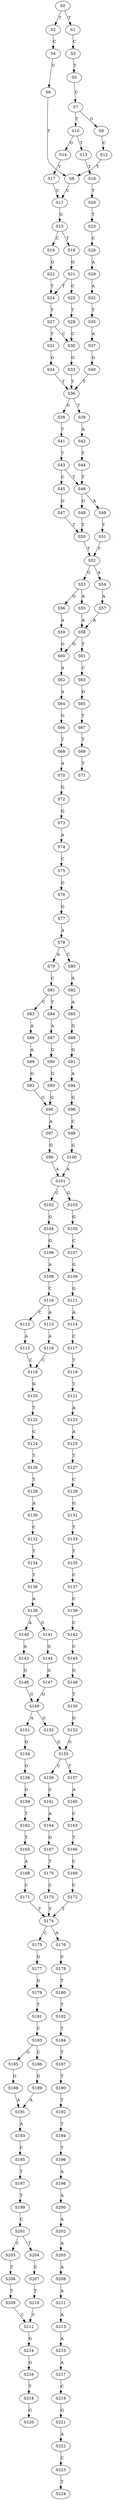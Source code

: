 strict digraph  {
	S0 -> S1 [ label = T ];
	S0 -> S2 [ label = T ];
	S1 -> S3 [ label = C ];
	S2 -> S4 [ label = C ];
	S3 -> S5 [ label = T ];
	S4 -> S6 [ label = C ];
	S5 -> S7 [ label = C ];
	S6 -> S8 [ label = T ];
	S7 -> S9 [ label = G ];
	S7 -> S10 [ label = T ];
	S8 -> S11 [ label = C ];
	S9 -> S12 [ label = C ];
	S10 -> S13 [ label = T ];
	S10 -> S14 [ label = G ];
	S11 -> S15 [ label = G ];
	S12 -> S8 [ label = T ];
	S13 -> S16 [ label = T ];
	S14 -> S17 [ label = T ];
	S15 -> S18 [ label = T ];
	S15 -> S19 [ label = C ];
	S16 -> S20 [ label = T ];
	S17 -> S11 [ label = C ];
	S18 -> S21 [ label = G ];
	S19 -> S22 [ label = G ];
	S20 -> S23 [ label = T ];
	S21 -> S24 [ label = T ];
	S21 -> S25 [ label = C ];
	S22 -> S24 [ label = T ];
	S23 -> S26 [ label = C ];
	S24 -> S27 [ label = T ];
	S25 -> S28 [ label = T ];
	S26 -> S29 [ label = A ];
	S27 -> S30 [ label = C ];
	S27 -> S31 [ label = T ];
	S28 -> S30 [ label = C ];
	S29 -> S32 [ label = A ];
	S30 -> S33 [ label = G ];
	S31 -> S34 [ label = G ];
	S32 -> S35 [ label = T ];
	S33 -> S36 [ label = T ];
	S34 -> S36 [ label = T ];
	S35 -> S37 [ label = A ];
	S36 -> S38 [ label = G ];
	S36 -> S39 [ label = T ];
	S37 -> S40 [ label = G ];
	S38 -> S41 [ label = T ];
	S39 -> S42 [ label = A ];
	S40 -> S36 [ label = T ];
	S41 -> S43 [ label = T ];
	S42 -> S44 [ label = T ];
	S43 -> S45 [ label = C ];
	S43 -> S46 [ label = T ];
	S44 -> S46 [ label = T ];
	S45 -> S47 [ label = G ];
	S46 -> S48 [ label = G ];
	S46 -> S49 [ label = A ];
	S47 -> S50 [ label = T ];
	S48 -> S50 [ label = T ];
	S49 -> S51 [ label = T ];
	S50 -> S52 [ label = T ];
	S51 -> S52 [ label = T ];
	S52 -> S53 [ label = G ];
	S52 -> S54 [ label = A ];
	S53 -> S55 [ label = A ];
	S53 -> S56 [ label = G ];
	S54 -> S57 [ label = A ];
	S55 -> S58 [ label = A ];
	S56 -> S59 [ label = A ];
	S57 -> S58 [ label = A ];
	S58 -> S60 [ label = G ];
	S58 -> S61 [ label = T ];
	S59 -> S60 [ label = G ];
	S60 -> S62 [ label = A ];
	S61 -> S63 [ label = C ];
	S62 -> S64 [ label = A ];
	S63 -> S65 [ label = G ];
	S64 -> S66 [ label = G ];
	S65 -> S67 [ label = T ];
	S66 -> S68 [ label = T ];
	S67 -> S69 [ label = T ];
	S68 -> S70 [ label = A ];
	S69 -> S71 [ label = T ];
	S70 -> S72 [ label = G ];
	S72 -> S73 [ label = G ];
	S73 -> S74 [ label = A ];
	S74 -> S75 [ label = C ];
	S75 -> S76 [ label = G ];
	S76 -> S77 [ label = G ];
	S77 -> S78 [ label = A ];
	S78 -> S79 [ label = A ];
	S78 -> S80 [ label = C ];
	S79 -> S81 [ label = C ];
	S80 -> S82 [ label = A ];
	S81 -> S83 [ label = C ];
	S81 -> S84 [ label = T ];
	S82 -> S85 [ label = A ];
	S83 -> S86 [ label = A ];
	S84 -> S87 [ label = A ];
	S85 -> S88 [ label = G ];
	S86 -> S89 [ label = A ];
	S87 -> S90 [ label = G ];
	S88 -> S91 [ label = G ];
	S89 -> S92 [ label = G ];
	S90 -> S93 [ label = G ];
	S91 -> S94 [ label = A ];
	S92 -> S95 [ label = G ];
	S93 -> S95 [ label = G ];
	S94 -> S96 [ label = G ];
	S95 -> S97 [ label = A ];
	S96 -> S98 [ label = C ];
	S97 -> S99 [ label = G ];
	S98 -> S100 [ label = G ];
	S99 -> S101 [ label = A ];
	S100 -> S101 [ label = A ];
	S101 -> S102 [ label = C ];
	S101 -> S103 [ label = G ];
	S102 -> S104 [ label = G ];
	S103 -> S105 [ label = G ];
	S104 -> S106 [ label = G ];
	S105 -> S107 [ label = C ];
	S106 -> S108 [ label = A ];
	S107 -> S109 [ label = G ];
	S108 -> S110 [ label = C ];
	S109 -> S111 [ label = G ];
	S110 -> S112 [ label = C ];
	S110 -> S113 [ label = A ];
	S111 -> S114 [ label = A ];
	S112 -> S115 [ label = A ];
	S113 -> S116 [ label = A ];
	S114 -> S117 [ label = C ];
	S115 -> S118 [ label = C ];
	S116 -> S118 [ label = C ];
	S117 -> S119 [ label = T ];
	S118 -> S120 [ label = G ];
	S119 -> S121 [ label = T ];
	S120 -> S122 [ label = T ];
	S121 -> S123 [ label = A ];
	S122 -> S124 [ label = C ];
	S123 -> S125 [ label = A ];
	S124 -> S126 [ label = T ];
	S125 -> S127 [ label = T ];
	S126 -> S128 [ label = T ];
	S127 -> S129 [ label = C ];
	S128 -> S130 [ label = A ];
	S129 -> S131 [ label = G ];
	S130 -> S132 [ label = C ];
	S131 -> S133 [ label = T ];
	S132 -> S134 [ label = T ];
	S133 -> S135 [ label = T ];
	S134 -> S136 [ label = T ];
	S135 -> S137 [ label = C ];
	S136 -> S138 [ label = A ];
	S137 -> S139 [ label = C ];
	S138 -> S140 [ label = A ];
	S138 -> S141 [ label = G ];
	S139 -> S142 [ label = C ];
	S140 -> S143 [ label = A ];
	S141 -> S144 [ label = G ];
	S142 -> S145 [ label = C ];
	S143 -> S146 [ label = G ];
	S144 -> S147 [ label = G ];
	S145 -> S148 [ label = G ];
	S146 -> S149 [ label = G ];
	S147 -> S149 [ label = G ];
	S148 -> S150 [ label = T ];
	S149 -> S151 [ label = A ];
	S149 -> S152 [ label = G ];
	S150 -> S153 [ label = G ];
	S151 -> S154 [ label = G ];
	S152 -> S155 [ label = G ];
	S153 -> S155 [ label = G ];
	S154 -> S156 [ label = G ];
	S155 -> S157 [ label = T ];
	S155 -> S158 [ label = C ];
	S156 -> S159 [ label = G ];
	S157 -> S160 [ label = A ];
	S158 -> S161 [ label = C ];
	S159 -> S162 [ label = T ];
	S160 -> S163 [ label = C ];
	S161 -> S164 [ label = A ];
	S162 -> S165 [ label = T ];
	S163 -> S166 [ label = T ];
	S164 -> S167 [ label = G ];
	S165 -> S168 [ label = A ];
	S166 -> S169 [ label = C ];
	S167 -> S170 [ label = T ];
	S168 -> S171 [ label = C ];
	S169 -> S172 [ label = C ];
	S170 -> S173 [ label = C ];
	S171 -> S174 [ label = T ];
	S172 -> S174 [ label = T ];
	S173 -> S174 [ label = T ];
	S174 -> S175 [ label = C ];
	S174 -> S176 [ label = A ];
	S175 -> S177 [ label = G ];
	S176 -> S178 [ label = C ];
	S177 -> S179 [ label = G ];
	S178 -> S180 [ label = T ];
	S179 -> S181 [ label = T ];
	S180 -> S182 [ label = T ];
	S181 -> S183 [ label = C ];
	S182 -> S184 [ label = T ];
	S183 -> S185 [ label = G ];
	S183 -> S186 [ label = C ];
	S184 -> S187 [ label = T ];
	S185 -> S188 [ label = G ];
	S186 -> S189 [ label = G ];
	S187 -> S190 [ label = T ];
	S188 -> S191 [ label = A ];
	S189 -> S191 [ label = A ];
	S190 -> S192 [ label = T ];
	S191 -> S193 [ label = A ];
	S192 -> S194 [ label = T ];
	S193 -> S195 [ label = C ];
	S194 -> S196 [ label = T ];
	S195 -> S197 [ label = T ];
	S196 -> S198 [ label = A ];
	S197 -> S199 [ label = T ];
	S198 -> S200 [ label = A ];
	S199 -> S201 [ label = C ];
	S200 -> S202 [ label = A ];
	S201 -> S203 [ label = C ];
	S201 -> S204 [ label = T ];
	S202 -> S205 [ label = A ];
	S203 -> S206 [ label = T ];
	S204 -> S207 [ label = C ];
	S205 -> S208 [ label = A ];
	S206 -> S209 [ label = T ];
	S207 -> S210 [ label = T ];
	S208 -> S211 [ label = A ];
	S209 -> S212 [ label = C ];
	S210 -> S212 [ label = C ];
	S211 -> S213 [ label = A ];
	S212 -> S214 [ label = G ];
	S213 -> S215 [ label = A ];
	S214 -> S216 [ label = G ];
	S215 -> S217 [ label = A ];
	S216 -> S218 [ label = T ];
	S217 -> S219 [ label = C ];
	S218 -> S220 [ label = G ];
	S219 -> S221 [ label = G ];
	S221 -> S222 [ label = A ];
	S222 -> S223 [ label = C ];
	S223 -> S224 [ label = T ];
}
